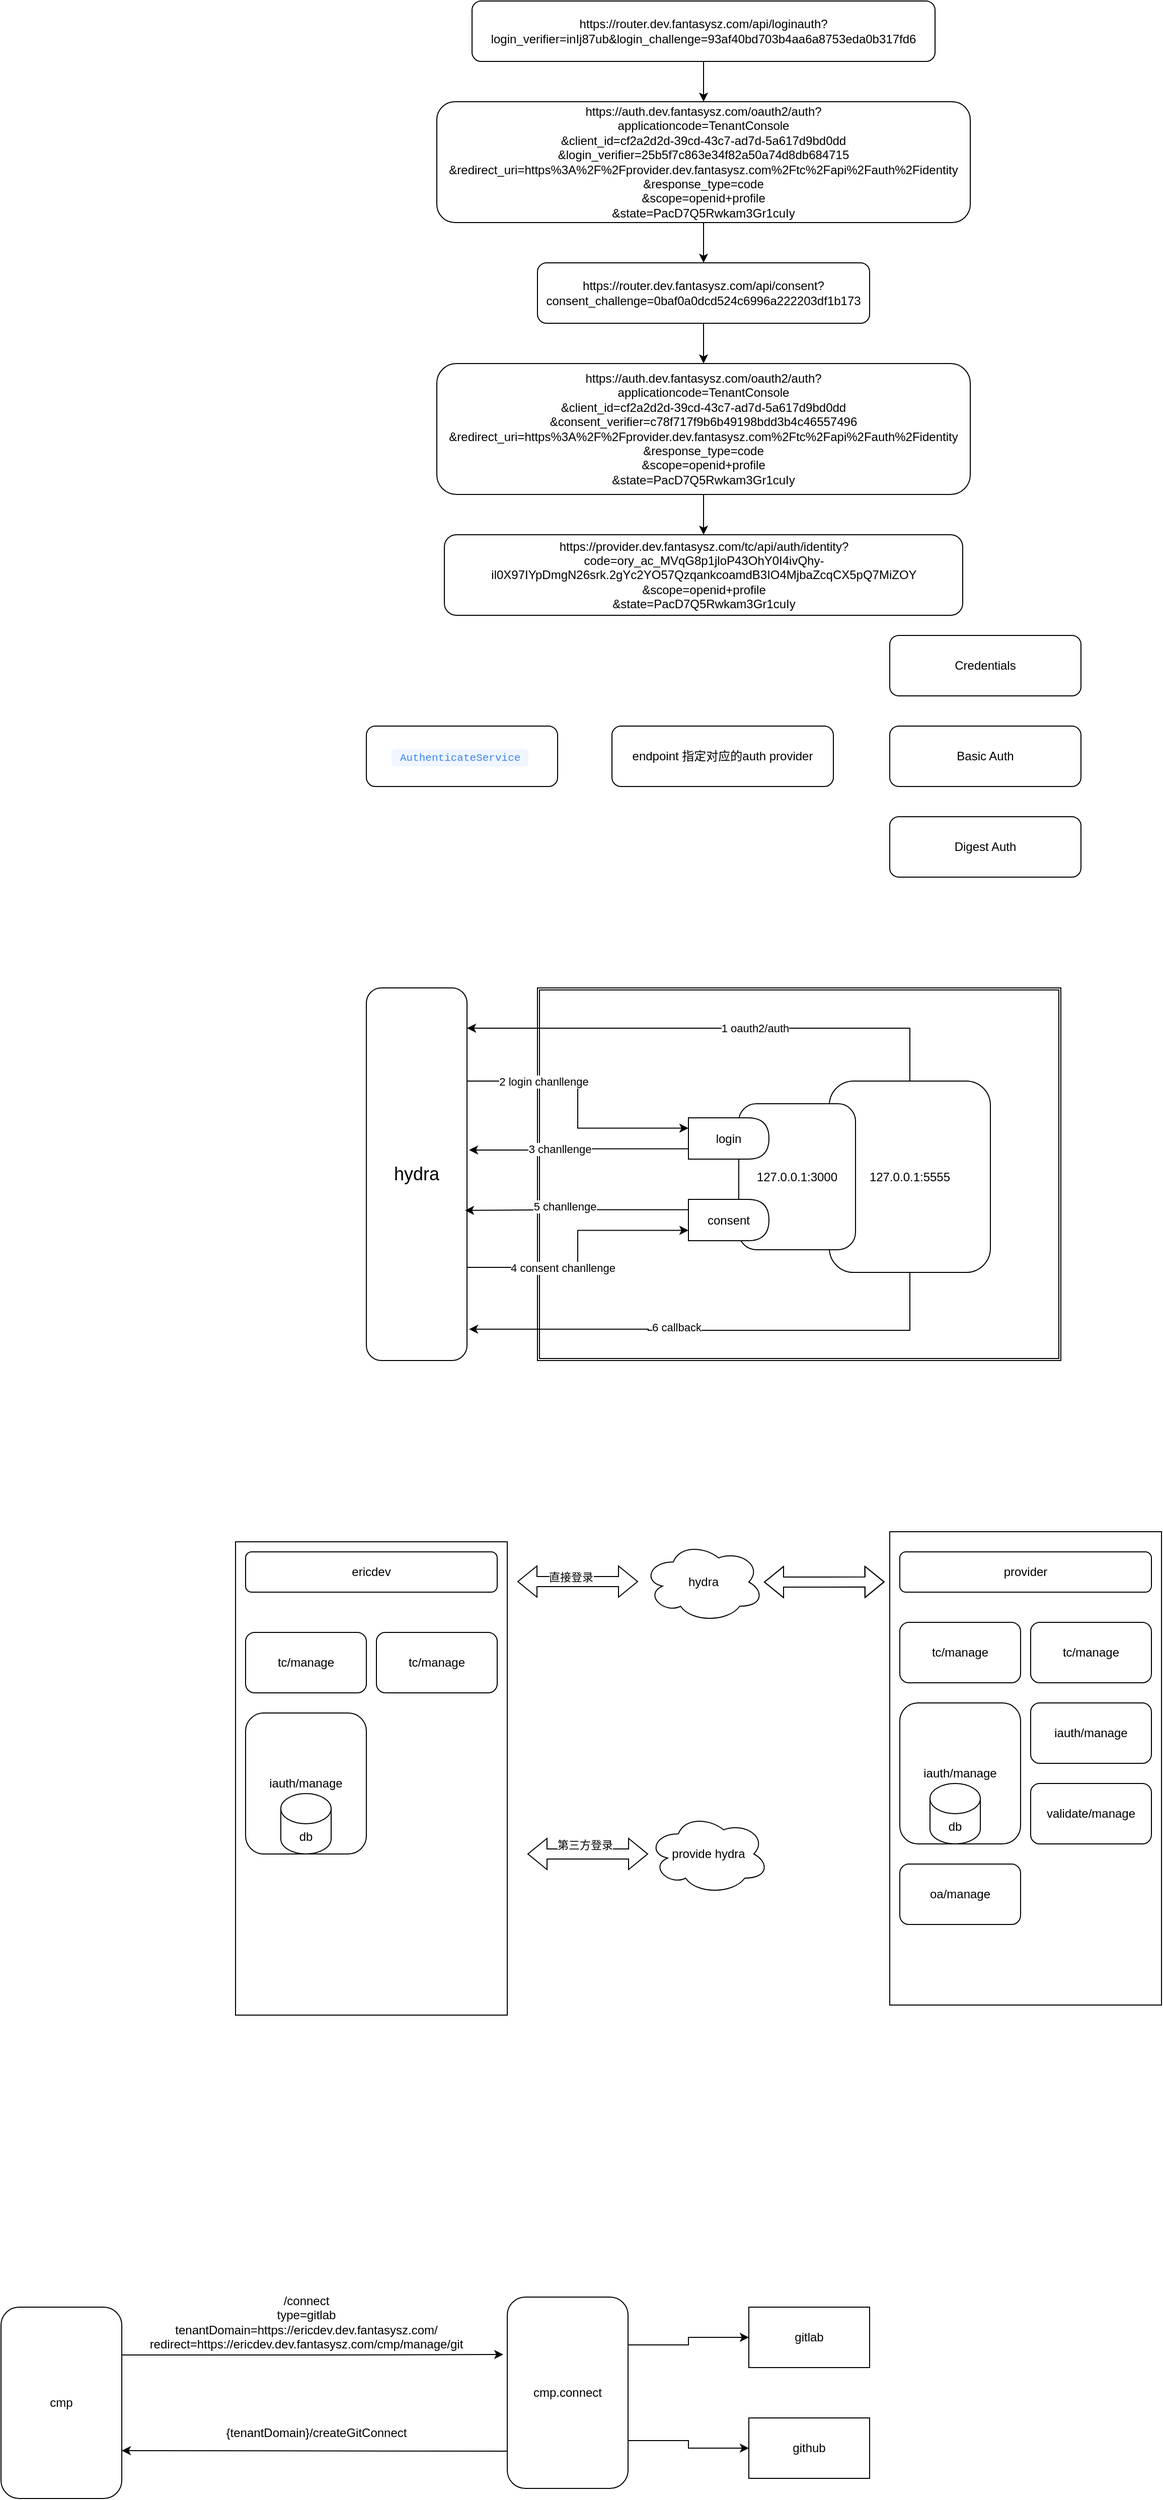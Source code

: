 <mxfile version="21.6.5" type="github">
  <diagram name="第 1 页" id="HSz0-U5ruDRwE5ctq2Hr">
    <mxGraphModel dx="1896" dy="646" grid="1" gridSize="10" guides="1" tooltips="1" connect="1" arrows="1" fold="1" page="1" pageScale="1" pageWidth="827" pageHeight="1169" math="0" shadow="0">
      <root>
        <mxCell id="0" />
        <mxCell id="1" parent="0" />
        <mxCell id="8VBaP1lO32MnjAxTvW_N-20" value="" style="shape=ext;double=1;rounded=0;whiteSpace=wrap;html=1;" parent="1" vertex="1">
          <mxGeometry x="120" y="1020" width="520" height="370" as="geometry" />
        </mxCell>
        <mxCell id="RUTxSPl0zFAyDIC0CaXp-4" style="edgeStyle=orthogonalEdgeStyle;rounded=0;orthogonalLoop=1;jettySize=auto;html=1;" parent="1" source="RUTxSPl0zFAyDIC0CaXp-1" target="RUTxSPl0zFAyDIC0CaXp-2" edge="1">
          <mxGeometry relative="1" as="geometry" />
        </mxCell>
        <mxCell id="RUTxSPl0zFAyDIC0CaXp-1" value="https://router.dev.fantasysz.com/api/loginauth?login_verifier=inIj87ub&amp;amp;login_challenge=93af40bd703b4aa6a8753eda0b317fd6" style="rounded=1;whiteSpace=wrap;html=1;" parent="1" vertex="1">
          <mxGeometry x="55" y="40" width="460" height="60" as="geometry" />
        </mxCell>
        <mxCell id="RUTxSPl0zFAyDIC0CaXp-5" style="edgeStyle=orthogonalEdgeStyle;rounded=0;orthogonalLoop=1;jettySize=auto;html=1;" parent="1" source="RUTxSPl0zFAyDIC0CaXp-2" target="RUTxSPl0zFAyDIC0CaXp-3" edge="1">
          <mxGeometry relative="1" as="geometry" />
        </mxCell>
        <mxCell id="RUTxSPl0zFAyDIC0CaXp-2" value="https://auth.dev.fantasysz.com/oauth2/auth?&lt;br&gt;applicationcode=TenantConsole&lt;br&gt;&amp;amp;client_id=cf2a2d2d-39cd-43c7-ad7d-5a617d9bd0dd&lt;br&gt;&amp;amp;login_verifier=25b5f7c863e34f82a50a74d8db684715&lt;br&gt;&amp;amp;redirect_uri=https%3A%2F%2Fprovider.dev.fantasysz.com%2Ftc%2Fapi%2Fauth%2Fidentity&lt;br&gt;&amp;amp;response_type=code&lt;br&gt;&amp;amp;scope=openid+profile&lt;br&gt;&amp;amp;state=PacD7Q5Rwkam3Gr1cuIy" style="rounded=1;whiteSpace=wrap;html=1;" parent="1" vertex="1">
          <mxGeometry x="20" y="140" width="530" height="120" as="geometry" />
        </mxCell>
        <mxCell id="RUTxSPl0zFAyDIC0CaXp-7" style="edgeStyle=orthogonalEdgeStyle;rounded=0;orthogonalLoop=1;jettySize=auto;html=1;entryX=0.5;entryY=0;entryDx=0;entryDy=0;" parent="1" source="RUTxSPl0zFAyDIC0CaXp-3" target="RUTxSPl0zFAyDIC0CaXp-6" edge="1">
          <mxGeometry relative="1" as="geometry" />
        </mxCell>
        <mxCell id="RUTxSPl0zFAyDIC0CaXp-3" value="https://router.dev.fantasysz.com/api/consent?consent_challenge=0baf0a0dcd524c6996a222203df1b173" style="rounded=1;whiteSpace=wrap;html=1;" parent="1" vertex="1">
          <mxGeometry x="120" y="300" width="330" height="60" as="geometry" />
        </mxCell>
        <mxCell id="RUTxSPl0zFAyDIC0CaXp-10" style="edgeStyle=orthogonalEdgeStyle;rounded=0;orthogonalLoop=1;jettySize=auto;html=1;entryX=0.5;entryY=0;entryDx=0;entryDy=0;" parent="1" source="RUTxSPl0zFAyDIC0CaXp-6" target="RUTxSPl0zFAyDIC0CaXp-9" edge="1">
          <mxGeometry relative="1" as="geometry" />
        </mxCell>
        <mxCell id="RUTxSPl0zFAyDIC0CaXp-6" value="https://auth.dev.fantasysz.com/oauth2/auth?&lt;br&gt;applicationcode=TenantConsole&lt;br&gt;&amp;amp;client_id=cf2a2d2d-39cd-43c7-ad7d-5a617d9bd0dd&lt;br&gt;&amp;amp;consent_verifier=c78f717f9b6b49198bdd3b4c46557496&lt;br&gt;&amp;amp;redirect_uri=https%3A%2F%2Fprovider.dev.fantasysz.com%2Ftc%2Fapi%2Fauth%2Fidentity&lt;br&gt;&amp;amp;response_type=code&lt;br&gt;&amp;amp;scope=openid+profile&lt;br&gt;&amp;amp;state=PacD7Q5Rwkam3Gr1cuIy" style="rounded=1;whiteSpace=wrap;html=1;" parent="1" vertex="1">
          <mxGeometry x="20" y="400" width="530" height="130" as="geometry" />
        </mxCell>
        <mxCell id="RUTxSPl0zFAyDIC0CaXp-8" style="edgeStyle=orthogonalEdgeStyle;rounded=0;orthogonalLoop=1;jettySize=auto;html=1;exitX=0.5;exitY=1;exitDx=0;exitDy=0;" parent="1" source="RUTxSPl0zFAyDIC0CaXp-6" target="RUTxSPl0zFAyDIC0CaXp-6" edge="1">
          <mxGeometry relative="1" as="geometry" />
        </mxCell>
        <mxCell id="RUTxSPl0zFAyDIC0CaXp-9" value="https://provider.dev.fantasysz.com/tc/api/auth/identity?&lt;br&gt;code=ory_ac_MVqG8p1jloP43OhY0I4ivQhy-il0X97IYpDmgN26srk.2gYc2YO57QzqankcoamdB3IO4MjbaZcqCX5pQ7MiZOY&lt;br&gt;&amp;amp;scope=openid+profile&lt;br&gt;&amp;amp;state=PacD7Q5Rwkam3Gr1cuIy" style="rounded=1;whiteSpace=wrap;html=1;" parent="1" vertex="1">
          <mxGeometry x="27.5" y="570" width="515" height="80" as="geometry" />
        </mxCell>
        <mxCell id="RUTxSPl0zFAyDIC0CaXp-11" value="&lt;code style=&quot;box-sizing: border-box; border: 0px solid rgb(229, 231, 235); --tw-border-spacing-x: 0; --tw-border-spacing-y: 0; --tw-translate-x: 0; --tw-translate-y: 0; --tw-rotate: 0; --tw-skew-x: 0; --tw-skew-y: 0; --tw-scale-x: 1; --tw-scale-y: 1; --tw-pan-x: ; --tw-pan-y: ; --tw-pinch-zoom: ; --tw-scroll-snap-strictness: proximity; --tw-gradient-from-position: ; --tw-gradient-via-position: ; --tw-gradient-to-position: ; --tw-ordinal: ; --tw-slashed-zero: ; --tw-numeric-figure: ; --tw-numeric-spacing: ; --tw-numeric-fraction: ; --tw-ring-inset: ; --tw-ring-offset-width: 0px; --tw-ring-offset-color: #fff; --tw-ring-color: #3b82f680; --tw-ring-offset-shadow: 0 0 #0000; --tw-ring-shadow: 0 0 #0000; --tw-shadow: 0 0 #0000; --tw-shadow-colored: 0 0 #0000; --tw-blur: ; --tw-brightness: ; --tw-contrast: ; --tw-grayscale: ; --tw-hue-rotate: ; --tw-invert: ; --tw-saturate: ; --tw-sepia: ; --tw-drop-shadow: ; --tw-backdrop-blur: ; --tw-backdrop-brightness: ; --tw-backdrop-contrast: ; --tw-backdrop-grayscale: ; --tw-backdrop-hue-rotate: ; --tw-backdrop-invert: ; --tw-backdrop-opacity: ; --tw-backdrop-saturate: ; --tw-backdrop-sepia: ; font-family: ui-monospace, SFMono-Regular, Menlo, Monaco, Consolas, &amp;quot;Liberation Mono&amp;quot;, &amp;quot;Courier New&amp;quot;, monospace; font-size: 0.875em; color: rgb(59, 130, 246); background-color: rgb(239, 246, 255); border-radius: 0.25rem; padding: 0.25em 0.5rem; width: var(--content-width); max-width: var(--content-width); text-align: start;&quot;&gt;AuthenticateService&lt;/code&gt;&amp;nbsp;" style="rounded=1;whiteSpace=wrap;html=1;" parent="1" vertex="1">
          <mxGeometry x="-50" y="760" width="190" height="60" as="geometry" />
        </mxCell>
        <mxCell id="RUTxSPl0zFAyDIC0CaXp-12" value="Credentials" style="rounded=1;whiteSpace=wrap;html=1;" parent="1" vertex="1">
          <mxGeometry x="470" y="670" width="190" height="60" as="geometry" />
        </mxCell>
        <mxCell id="RUTxSPl0zFAyDIC0CaXp-13" value="Basic Auth" style="rounded=1;whiteSpace=wrap;html=1;" parent="1" vertex="1">
          <mxGeometry x="470" y="760" width="190" height="60" as="geometry" />
        </mxCell>
        <mxCell id="RUTxSPl0zFAyDIC0CaXp-14" value="Digest Auth" style="rounded=1;whiteSpace=wrap;html=1;" parent="1" vertex="1">
          <mxGeometry x="470" y="850" width="190" height="60" as="geometry" />
        </mxCell>
        <mxCell id="RUTxSPl0zFAyDIC0CaXp-16" value="endpoint 指定对应的auth provider" style="rounded=1;whiteSpace=wrap;html=1;" parent="1" vertex="1">
          <mxGeometry x="194" y="760" width="220" height="60" as="geometry" />
        </mxCell>
        <mxCell id="8VBaP1lO32MnjAxTvW_N-21" style="edgeStyle=orthogonalEdgeStyle;rounded=0;orthogonalLoop=1;jettySize=auto;html=1;exitX=0.5;exitY=0;exitDx=0;exitDy=0;entryX=1;entryY=0.108;entryDx=0;entryDy=0;entryPerimeter=0;" parent="1" source="8VBaP1lO32MnjAxTvW_N-1" target="8VBaP1lO32MnjAxTvW_N-2" edge="1">
          <mxGeometry relative="1" as="geometry" />
        </mxCell>
        <mxCell id="8VBaP1lO32MnjAxTvW_N-22" value="1 oauth2/auth" style="edgeLabel;html=1;align=center;verticalAlign=middle;resizable=0;points=[];" parent="8VBaP1lO32MnjAxTvW_N-21" vertex="1" connectable="0">
          <mxGeometry x="-0.166" relative="1" as="geometry">
            <mxPoint x="-1" as="offset" />
          </mxGeometry>
        </mxCell>
        <mxCell id="8VBaP1lO32MnjAxTvW_N-23" style="edgeStyle=orthogonalEdgeStyle;rounded=0;orthogonalLoop=1;jettySize=auto;html=1;entryX=1.02;entryY=0.916;entryDx=0;entryDy=0;entryPerimeter=0;" parent="1" source="8VBaP1lO32MnjAxTvW_N-1" target="8VBaP1lO32MnjAxTvW_N-2" edge="1">
          <mxGeometry relative="1" as="geometry">
            <Array as="points">
              <mxPoint x="490" y="1360" />
              <mxPoint x="230" y="1360" />
              <mxPoint x="230" y="1359" />
            </Array>
          </mxGeometry>
        </mxCell>
        <mxCell id="8VBaP1lO32MnjAxTvW_N-24" value="6 callback" style="edgeLabel;html=1;align=center;verticalAlign=middle;resizable=0;points=[];" parent="8VBaP1lO32MnjAxTvW_N-23" vertex="1" connectable="0">
          <mxGeometry x="0.17" y="-3" relative="1" as="geometry">
            <mxPoint x="1" as="offset" />
          </mxGeometry>
        </mxCell>
        <mxCell id="8VBaP1lO32MnjAxTvW_N-1" value="127.0.0.1:5555" style="rounded=1;whiteSpace=wrap;html=1;" parent="1" vertex="1">
          <mxGeometry x="410" y="1112.5" width="160" height="190" as="geometry" />
        </mxCell>
        <mxCell id="8VBaP1lO32MnjAxTvW_N-8" style="edgeStyle=orthogonalEdgeStyle;rounded=0;orthogonalLoop=1;jettySize=auto;html=1;exitX=1;exitY=0.25;exitDx=0;exitDy=0;entryX=0;entryY=0.25;entryDx=0;entryDy=0;" parent="1" source="8VBaP1lO32MnjAxTvW_N-2" target="8VBaP1lO32MnjAxTvW_N-5" edge="1">
          <mxGeometry relative="1" as="geometry" />
        </mxCell>
        <mxCell id="8VBaP1lO32MnjAxTvW_N-14" value="2 login chanllenge" style="edgeLabel;html=1;align=center;verticalAlign=middle;resizable=0;points=[];" parent="8VBaP1lO32MnjAxTvW_N-8" vertex="1" connectable="0">
          <mxGeometry x="-0.43" y="1" relative="1" as="geometry">
            <mxPoint y="1" as="offset" />
          </mxGeometry>
        </mxCell>
        <mxCell id="8VBaP1lO32MnjAxTvW_N-10" style="edgeStyle=orthogonalEdgeStyle;rounded=0;orthogonalLoop=1;jettySize=auto;html=1;exitX=1;exitY=0.75;exitDx=0;exitDy=0;entryX=0;entryY=0.75;entryDx=0;entryDy=0;" parent="1" source="8VBaP1lO32MnjAxTvW_N-2" target="8VBaP1lO32MnjAxTvW_N-6" edge="1">
          <mxGeometry relative="1" as="geometry" />
        </mxCell>
        <mxCell id="8VBaP1lO32MnjAxTvW_N-16" value="4 consent chanllenge" style="edgeLabel;html=1;align=center;verticalAlign=middle;resizable=0;points=[];" parent="8VBaP1lO32MnjAxTvW_N-10" vertex="1" connectable="0">
          <mxGeometry x="-0.26" y="1" relative="1" as="geometry">
            <mxPoint y="1" as="offset" />
          </mxGeometry>
        </mxCell>
        <mxCell id="8VBaP1lO32MnjAxTvW_N-2" value="&lt;font style=&quot;font-size: 18px;&quot;&gt;hydra&lt;/font&gt;" style="rounded=1;whiteSpace=wrap;html=1;" parent="1" vertex="1">
          <mxGeometry x="-50" y="1020" width="100" height="370" as="geometry" />
        </mxCell>
        <mxCell id="8VBaP1lO32MnjAxTvW_N-3" value="127.0.0.1:3000" style="rounded=1;whiteSpace=wrap;html=1;" parent="1" vertex="1">
          <mxGeometry x="320" y="1135" width="116" height="145" as="geometry" />
        </mxCell>
        <mxCell id="8VBaP1lO32MnjAxTvW_N-9" style="edgeStyle=orthogonalEdgeStyle;rounded=0;orthogonalLoop=1;jettySize=auto;html=1;exitX=0;exitY=0.75;exitDx=0;exitDy=0;entryX=1.02;entryY=0.435;entryDx=0;entryDy=0;entryPerimeter=0;" parent="1" source="8VBaP1lO32MnjAxTvW_N-5" target="8VBaP1lO32MnjAxTvW_N-2" edge="1">
          <mxGeometry relative="1" as="geometry" />
        </mxCell>
        <mxCell id="8VBaP1lO32MnjAxTvW_N-15" value="3 chanllenge" style="edgeLabel;html=1;align=center;verticalAlign=middle;resizable=0;points=[];" parent="8VBaP1lO32MnjAxTvW_N-9" vertex="1" connectable="0">
          <mxGeometry x="0.179" y="-1" relative="1" as="geometry">
            <mxPoint as="offset" />
          </mxGeometry>
        </mxCell>
        <mxCell id="8VBaP1lO32MnjAxTvW_N-5" value="login" style="shape=delay;whiteSpace=wrap;html=1;" parent="1" vertex="1">
          <mxGeometry x="270" y="1149" width="80" height="41" as="geometry" />
        </mxCell>
        <mxCell id="8VBaP1lO32MnjAxTvW_N-11" style="edgeStyle=orthogonalEdgeStyle;rounded=0;orthogonalLoop=1;jettySize=auto;html=1;exitX=0;exitY=0.25;exitDx=0;exitDy=0;entryX=0.98;entryY=0.597;entryDx=0;entryDy=0;entryPerimeter=0;" parent="1" source="8VBaP1lO32MnjAxTvW_N-6" target="8VBaP1lO32MnjAxTvW_N-2" edge="1">
          <mxGeometry relative="1" as="geometry" />
        </mxCell>
        <mxCell id="8VBaP1lO32MnjAxTvW_N-17" value="5 chanllenge" style="edgeLabel;html=1;align=center;verticalAlign=middle;resizable=0;points=[];" parent="8VBaP1lO32MnjAxTvW_N-11" vertex="1" connectable="0">
          <mxGeometry x="0.111" y="-4" relative="1" as="geometry">
            <mxPoint as="offset" />
          </mxGeometry>
        </mxCell>
        <mxCell id="8VBaP1lO32MnjAxTvW_N-6" value="consent" style="shape=delay;whiteSpace=wrap;html=1;" parent="1" vertex="1">
          <mxGeometry x="270" y="1230" width="80" height="41" as="geometry" />
        </mxCell>
        <mxCell id="oL4q1EcUBx3TovTOZJec-5" value="" style="rounded=0;whiteSpace=wrap;html=1;" parent="1" vertex="1">
          <mxGeometry x="-180" y="1570" width="270" height="470" as="geometry" />
        </mxCell>
        <mxCell id="oL4q1EcUBx3TovTOZJec-6" value="ericdev" style="rounded=1;whiteSpace=wrap;html=1;" parent="1" vertex="1">
          <mxGeometry x="-170" y="1580" width="250" height="40" as="geometry" />
        </mxCell>
        <mxCell id="oL4q1EcUBx3TovTOZJec-7" value="" style="rounded=0;whiteSpace=wrap;html=1;" parent="1" vertex="1">
          <mxGeometry x="470" y="1560" width="270" height="470" as="geometry" />
        </mxCell>
        <mxCell id="oL4q1EcUBx3TovTOZJec-8" value="provider" style="rounded=1;whiteSpace=wrap;html=1;" parent="1" vertex="1">
          <mxGeometry x="480" y="1580" width="250" height="40" as="geometry" />
        </mxCell>
        <mxCell id="oL4q1EcUBx3TovTOZJec-10" value="tc/manage" style="rounded=1;whiteSpace=wrap;html=1;" parent="1" vertex="1">
          <mxGeometry x="-170" y="1660" width="120" height="60" as="geometry" />
        </mxCell>
        <mxCell id="oL4q1EcUBx3TovTOZJec-11" value="tc/manage" style="rounded=1;whiteSpace=wrap;html=1;" parent="1" vertex="1">
          <mxGeometry x="-40" y="1660" width="120" height="60" as="geometry" />
        </mxCell>
        <mxCell id="oL4q1EcUBx3TovTOZJec-12" value="iauth/manage" style="rounded=1;whiteSpace=wrap;html=1;" parent="1" vertex="1">
          <mxGeometry x="-170" y="1740" width="120" height="140" as="geometry" />
        </mxCell>
        <mxCell id="oL4q1EcUBx3TovTOZJec-13" value="tc/manage" style="rounded=1;whiteSpace=wrap;html=1;" parent="1" vertex="1">
          <mxGeometry x="480" y="1650" width="120" height="60" as="geometry" />
        </mxCell>
        <mxCell id="oL4q1EcUBx3TovTOZJec-14" value="tc/manage" style="rounded=1;whiteSpace=wrap;html=1;" parent="1" vertex="1">
          <mxGeometry x="610" y="1650" width="120" height="60" as="geometry" />
        </mxCell>
        <mxCell id="oL4q1EcUBx3TovTOZJec-15" value="iauth/manage" style="rounded=1;whiteSpace=wrap;html=1;" parent="1" vertex="1">
          <mxGeometry x="480" y="1730" width="120" height="140" as="geometry" />
        </mxCell>
        <mxCell id="oL4q1EcUBx3TovTOZJec-16" value="iauth/manage" style="rounded=1;whiteSpace=wrap;html=1;" parent="1" vertex="1">
          <mxGeometry x="610" y="1730" width="120" height="60" as="geometry" />
        </mxCell>
        <mxCell id="oL4q1EcUBx3TovTOZJec-17" value="oa/manage" style="rounded=1;whiteSpace=wrap;html=1;" parent="1" vertex="1">
          <mxGeometry x="480" y="1890" width="120" height="60" as="geometry" />
        </mxCell>
        <mxCell id="oL4q1EcUBx3TovTOZJec-18" value="validate/manage" style="rounded=1;whiteSpace=wrap;html=1;" parent="1" vertex="1">
          <mxGeometry x="610" y="1810" width="120" height="60" as="geometry" />
        </mxCell>
        <mxCell id="oL4q1EcUBx3TovTOZJec-19" value="db" style="shape=cylinder3;whiteSpace=wrap;html=1;boundedLbl=1;backgroundOutline=1;size=15;" parent="1" vertex="1">
          <mxGeometry x="510" y="1810" width="50" height="60" as="geometry" />
        </mxCell>
        <mxCell id="oL4q1EcUBx3TovTOZJec-20" value="db" style="shape=cylinder3;whiteSpace=wrap;html=1;boundedLbl=1;backgroundOutline=1;size=15;" parent="1" vertex="1">
          <mxGeometry x="-135" y="1820" width="50" height="60" as="geometry" />
        </mxCell>
        <mxCell id="oL4q1EcUBx3TovTOZJec-23" style="edgeStyle=orthogonalEdgeStyle;rounded=0;orthogonalLoop=1;jettySize=auto;html=1;entryX=-0.019;entryY=0.106;entryDx=0;entryDy=0;entryPerimeter=0;shape=flexArrow;startArrow=block;" parent="1" source="oL4q1EcUBx3TovTOZJec-21" target="oL4q1EcUBx3TovTOZJec-7" edge="1">
          <mxGeometry relative="1" as="geometry" />
        </mxCell>
        <mxCell id="oL4q1EcUBx3TovTOZJec-21" value="hydra" style="ellipse;shape=cloud;whiteSpace=wrap;html=1;" parent="1" vertex="1">
          <mxGeometry x="225" y="1570" width="120" height="80" as="geometry" />
        </mxCell>
        <mxCell id="oL4q1EcUBx3TovTOZJec-22" value="provide hydra" style="ellipse;shape=cloud;whiteSpace=wrap;html=1;" parent="1" vertex="1">
          <mxGeometry x="230" y="1840" width="120" height="80" as="geometry" />
        </mxCell>
        <mxCell id="oL4q1EcUBx3TovTOZJec-24" style="edgeStyle=orthogonalEdgeStyle;rounded=0;orthogonalLoop=1;jettySize=auto;html=1;entryX=-0.019;entryY=0.106;entryDx=0;entryDy=0;entryPerimeter=0;shape=flexArrow;startArrow=block;" parent="1" edge="1">
          <mxGeometry relative="1" as="geometry">
            <mxPoint x="110" y="1880" as="sourcePoint" />
            <mxPoint x="230" y="1880" as="targetPoint" />
          </mxGeometry>
        </mxCell>
        <mxCell id="oL4q1EcUBx3TovTOZJec-27" value="第三方登录" style="edgeLabel;html=1;align=center;verticalAlign=middle;resizable=0;points=[];" parent="oL4q1EcUBx3TovTOZJec-24" vertex="1" connectable="0">
          <mxGeometry x="-0.05" y="9" relative="1" as="geometry">
            <mxPoint as="offset" />
          </mxGeometry>
        </mxCell>
        <mxCell id="oL4q1EcUBx3TovTOZJec-25" style="edgeStyle=orthogonalEdgeStyle;rounded=0;orthogonalLoop=1;jettySize=auto;html=1;entryX=-0.019;entryY=0.106;entryDx=0;entryDy=0;entryPerimeter=0;shape=flexArrow;startArrow=block;" parent="1" edge="1">
          <mxGeometry relative="1" as="geometry">
            <mxPoint x="100" y="1609.5" as="sourcePoint" />
            <mxPoint x="220" y="1609.5" as="targetPoint" />
          </mxGeometry>
        </mxCell>
        <mxCell id="oL4q1EcUBx3TovTOZJec-26" value="直接登录" style="edgeLabel;html=1;align=center;verticalAlign=middle;resizable=0;points=[];" parent="oL4q1EcUBx3TovTOZJec-25" vertex="1" connectable="0">
          <mxGeometry x="-0.117" y="6" relative="1" as="geometry">
            <mxPoint y="1" as="offset" />
          </mxGeometry>
        </mxCell>
        <mxCell id="m1hqbm9rw2t92D02a8DJ-3" style="edgeStyle=orthogonalEdgeStyle;rounded=0;orthogonalLoop=1;jettySize=auto;html=1;exitX=1;exitY=0.25;exitDx=0;exitDy=0;entryX=-0.033;entryY=0.3;entryDx=0;entryDy=0;entryPerimeter=0;" edge="1" parent="1" source="m1hqbm9rw2t92D02a8DJ-1" target="m1hqbm9rw2t92D02a8DJ-2">
          <mxGeometry relative="1" as="geometry" />
        </mxCell>
        <mxCell id="m1hqbm9rw2t92D02a8DJ-1" value="cmp" style="rounded=1;whiteSpace=wrap;html=1;" vertex="1" parent="1">
          <mxGeometry x="-413" y="2330" width="120" height="190" as="geometry" />
        </mxCell>
        <mxCell id="m1hqbm9rw2t92D02a8DJ-12" style="edgeStyle=orthogonalEdgeStyle;rounded=0;orthogonalLoop=1;jettySize=auto;html=1;exitX=1;exitY=0.25;exitDx=0;exitDy=0;entryX=0;entryY=0.5;entryDx=0;entryDy=0;" edge="1" parent="1" source="m1hqbm9rw2t92D02a8DJ-2" target="m1hqbm9rw2t92D02a8DJ-5">
          <mxGeometry relative="1" as="geometry" />
        </mxCell>
        <mxCell id="m1hqbm9rw2t92D02a8DJ-13" style="edgeStyle=orthogonalEdgeStyle;rounded=0;orthogonalLoop=1;jettySize=auto;html=1;exitX=1;exitY=0.75;exitDx=0;exitDy=0;entryX=0;entryY=0.5;entryDx=0;entryDy=0;" edge="1" parent="1" source="m1hqbm9rw2t92D02a8DJ-2" target="m1hqbm9rw2t92D02a8DJ-6">
          <mxGeometry relative="1" as="geometry" />
        </mxCell>
        <mxCell id="m1hqbm9rw2t92D02a8DJ-14" style="edgeStyle=orthogonalEdgeStyle;rounded=0;orthogonalLoop=1;jettySize=auto;html=1;exitX=0;exitY=0.75;exitDx=0;exitDy=0;entryX=1;entryY=0.75;entryDx=0;entryDy=0;" edge="1" parent="1" source="m1hqbm9rw2t92D02a8DJ-2" target="m1hqbm9rw2t92D02a8DJ-1">
          <mxGeometry relative="1" as="geometry">
            <Array as="points">
              <mxPoint x="110" y="2473" />
              <mxPoint x="-91" y="2473" />
            </Array>
          </mxGeometry>
        </mxCell>
        <mxCell id="m1hqbm9rw2t92D02a8DJ-2" value="cmp.connect" style="rounded=1;whiteSpace=wrap;html=1;" vertex="1" parent="1">
          <mxGeometry x="90" y="2320" width="120" height="190" as="geometry" />
        </mxCell>
        <mxCell id="m1hqbm9rw2t92D02a8DJ-4" value="/connect&lt;br&gt;type=gitlab&lt;br&gt;tenantDomain=https://ericdev.dev.fantasysz.com/&lt;br&gt;redirect=https://ericdev.dev.fantasysz.com/cmp/manage/git" style="text;html=1;align=center;verticalAlign=middle;resizable=0;points=[];autosize=1;strokeColor=none;fillColor=none;" vertex="1" parent="1">
          <mxGeometry x="-275" y="2310" width="330" height="70" as="geometry" />
        </mxCell>
        <mxCell id="m1hqbm9rw2t92D02a8DJ-5" value="gitlab" style="rounded=0;whiteSpace=wrap;html=1;" vertex="1" parent="1">
          <mxGeometry x="330" y="2330" width="120" height="60" as="geometry" />
        </mxCell>
        <mxCell id="m1hqbm9rw2t92D02a8DJ-6" value="github" style="rounded=0;whiteSpace=wrap;html=1;" vertex="1" parent="1">
          <mxGeometry x="330" y="2440" width="120" height="60" as="geometry" />
        </mxCell>
        <mxCell id="m1hqbm9rw2t92D02a8DJ-17" value="{tenantDomain}/createGitConnect" style="text;html=1;align=center;verticalAlign=middle;resizable=0;points=[];autosize=1;strokeColor=none;fillColor=none;" vertex="1" parent="1">
          <mxGeometry x="-200" y="2440" width="200" height="30" as="geometry" />
        </mxCell>
      </root>
    </mxGraphModel>
  </diagram>
</mxfile>
